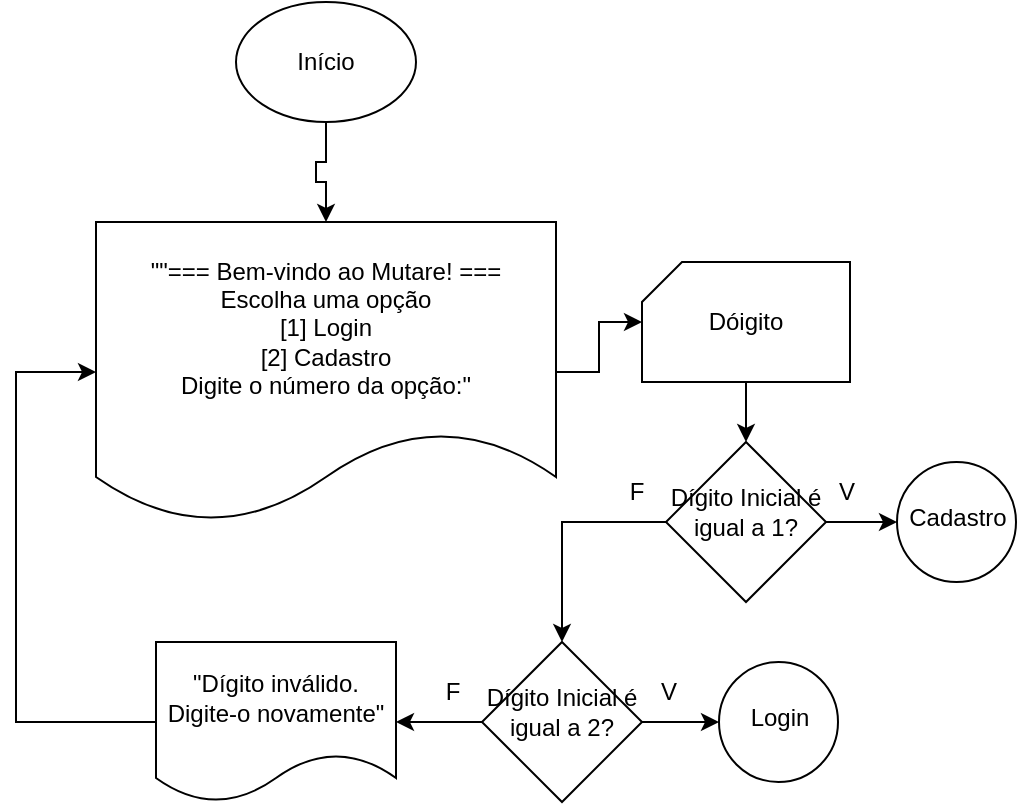 <mxfile version="27.0.9">
  <diagram name="Página-1" id="XKlK_-Y6uVeRfuCOvNts">
    <mxGraphModel dx="1268" dy="629" grid="1" gridSize="10" guides="1" tooltips="1" connect="1" arrows="1" fold="1" page="1" pageScale="1" pageWidth="827" pageHeight="583" math="0" shadow="0">
      <root>
        <mxCell id="0" />
        <mxCell id="1" parent="0" />
        <mxCell id="JF_Q1XAnlKlZ1VvlLQtX-1" value="" style="edgeStyle=orthogonalEdgeStyle;rounded=0;orthogonalLoop=1;jettySize=auto;html=1;" edge="1" parent="1" source="JF_Q1XAnlKlZ1VvlLQtX-2" target="JF_Q1XAnlKlZ1VvlLQtX-4">
          <mxGeometry relative="1" as="geometry" />
        </mxCell>
        <mxCell id="JF_Q1XAnlKlZ1VvlLQtX-2" value="&quot;&quot;&lt;span style=&quot;background-color: transparent;&quot;&gt;=== Bem-vindo ao Mutare! ===&lt;/span&gt;&lt;div&gt;Escolha uma opção&lt;/div&gt;&lt;div&gt;[1] Login&lt;/div&gt;&lt;div&gt;[2] Cadastro&lt;/div&gt;&lt;span style=&quot;background-color: transparent;&quot;&gt;Digite o número da opção:&lt;/span&gt;&quot;" style="shape=document;whiteSpace=wrap;html=1;boundedLbl=1;" vertex="1" parent="1">
          <mxGeometry x="180" y="180" width="230" height="150" as="geometry" />
        </mxCell>
        <mxCell id="JF_Q1XAnlKlZ1VvlLQtX-3" value="" style="group" vertex="1" connectable="0" parent="1">
          <mxGeometry x="453" y="200" width="104" height="60" as="geometry" />
        </mxCell>
        <mxCell id="JF_Q1XAnlKlZ1VvlLQtX-4" value="" style="verticalLabelPosition=bottom;verticalAlign=top;html=1;shape=card;whiteSpace=wrap;size=20;arcSize=12;" vertex="1" parent="JF_Q1XAnlKlZ1VvlLQtX-3">
          <mxGeometry width="104" height="60" as="geometry" />
        </mxCell>
        <mxCell id="JF_Q1XAnlKlZ1VvlLQtX-5" value="Dóigito" style="text;html=1;align=center;verticalAlign=middle;whiteSpace=wrap;rounded=0;" vertex="1" parent="JF_Q1XAnlKlZ1VvlLQtX-3">
          <mxGeometry x="22" y="15" width="60" height="30" as="geometry" />
        </mxCell>
        <mxCell id="JF_Q1XAnlKlZ1VvlLQtX-6" value="" style="edgeStyle=orthogonalEdgeStyle;rounded=0;orthogonalLoop=1;jettySize=auto;html=1;exitX=0.5;exitY=1;exitDx=0;exitDy=0;entryX=0.5;entryY=0;entryDx=0;entryDy=0;" edge="1" parent="1" source="JF_Q1XAnlKlZ1VvlLQtX-7" target="JF_Q1XAnlKlZ1VvlLQtX-2">
          <mxGeometry relative="1" as="geometry">
            <Array as="points">
              <mxPoint x="290" y="150" />
              <mxPoint x="290" y="160" />
              <mxPoint x="295" y="160" />
            </Array>
          </mxGeometry>
        </mxCell>
        <mxCell id="JF_Q1XAnlKlZ1VvlLQtX-7" value="Início" style="ellipse;whiteSpace=wrap;html=1;" vertex="1" parent="1">
          <mxGeometry x="250" y="70" width="90" height="60" as="geometry" />
        </mxCell>
        <mxCell id="JF_Q1XAnlKlZ1VvlLQtX-8" value="" style="edgeStyle=orthogonalEdgeStyle;rounded=0;orthogonalLoop=1;jettySize=auto;html=1;entryX=0.5;entryY=0;entryDx=0;entryDy=0;" edge="1" parent="1" source="JF_Q1XAnlKlZ1VvlLQtX-4" target="JF_Q1XAnlKlZ1VvlLQtX-18">
          <mxGeometry relative="1" as="geometry">
            <mxPoint x="502" y="290" as="targetPoint" />
          </mxGeometry>
        </mxCell>
        <mxCell id="JF_Q1XAnlKlZ1VvlLQtX-11" value="" style="edgeStyle=orthogonalEdgeStyle;rounded=0;orthogonalLoop=1;jettySize=auto;html=1;" edge="1" parent="1" source="JF_Q1XAnlKlZ1VvlLQtX-13" target="JF_Q1XAnlKlZ1VvlLQtX-14">
          <mxGeometry relative="1" as="geometry" />
        </mxCell>
        <mxCell id="JF_Q1XAnlKlZ1VvlLQtX-12" style="edgeStyle=orthogonalEdgeStyle;rounded=0;orthogonalLoop=1;jettySize=auto;html=1;exitX=0;exitY=0.5;exitDx=0;exitDy=0;entryX=1;entryY=0.5;entryDx=0;entryDy=0;" edge="1" parent="1" source="JF_Q1XAnlKlZ1VvlLQtX-13" target="JF_Q1XAnlKlZ1VvlLQtX-26">
          <mxGeometry relative="1" as="geometry">
            <mxPoint x="310" y="500" as="targetPoint" />
          </mxGeometry>
        </mxCell>
        <mxCell id="JF_Q1XAnlKlZ1VvlLQtX-13" value="&lt;div&gt;&lt;br&gt;&lt;/div&gt;&lt;div&gt;&lt;span style=&quot;background-color: transparent; color: light-dark(rgb(0, 0, 0), rgb(255, 255, 255));&quot;&gt;Dígito Inicial é igual a 2?&lt;/span&gt;&lt;/div&gt;" style="rhombus;whiteSpace=wrap;html=1;verticalAlign=top;arcSize=12;" vertex="1" parent="1">
          <mxGeometry x="373" y="390" width="80" height="80" as="geometry" />
        </mxCell>
        <mxCell id="JF_Q1XAnlKlZ1VvlLQtX-14" value="&lt;div&gt;&lt;br&gt;&lt;/div&gt;Login" style="ellipse;whiteSpace=wrap;html=1;verticalAlign=top;arcSize=12;" vertex="1" parent="1">
          <mxGeometry x="491.5" y="400" width="59.5" height="60" as="geometry" />
        </mxCell>
        <mxCell id="JF_Q1XAnlKlZ1VvlLQtX-15" value="V" style="text;html=1;align=center;verticalAlign=middle;resizable=0;points=[];autosize=1;strokeColor=none;fillColor=none;" vertex="1" parent="1">
          <mxGeometry x="451" y="400" width="30" height="30" as="geometry" />
        </mxCell>
        <mxCell id="JF_Q1XAnlKlZ1VvlLQtX-16" value="" style="edgeStyle=orthogonalEdgeStyle;rounded=0;orthogonalLoop=1;jettySize=auto;html=1;entryX=0;entryY=0.5;entryDx=0;entryDy=0;" edge="1" parent="1" source="JF_Q1XAnlKlZ1VvlLQtX-18" target="JF_Q1XAnlKlZ1VvlLQtX-30">
          <mxGeometry relative="1" as="geometry">
            <mxPoint x="583.5" y="330" as="targetPoint" />
          </mxGeometry>
        </mxCell>
        <mxCell id="JF_Q1XAnlKlZ1VvlLQtX-17" style="edgeStyle=orthogonalEdgeStyle;rounded=0;orthogonalLoop=1;jettySize=auto;html=1;exitX=0;exitY=0.5;exitDx=0;exitDy=0;entryX=0.5;entryY=0;entryDx=0;entryDy=0;" edge="1" parent="1" source="JF_Q1XAnlKlZ1VvlLQtX-18" target="JF_Q1XAnlKlZ1VvlLQtX-13">
          <mxGeometry relative="1" as="geometry" />
        </mxCell>
        <mxCell id="JF_Q1XAnlKlZ1VvlLQtX-18" value="&lt;div&gt;&lt;br&gt;&lt;/div&gt;&lt;div&gt;&lt;span style=&quot;background-color: transparent; color: light-dark(rgb(0, 0, 0), rgb(255, 255, 255));&quot;&gt;Dígito Inicial é igual a 1?&lt;/span&gt;&lt;/div&gt;" style="rhombus;whiteSpace=wrap;html=1;verticalAlign=top;arcSize=12;" vertex="1" parent="1">
          <mxGeometry x="465" y="290" width="80" height="80" as="geometry" />
        </mxCell>
        <mxCell id="JF_Q1XAnlKlZ1VvlLQtX-19" value="V" style="text;html=1;align=center;verticalAlign=middle;resizable=0;points=[];autosize=1;strokeColor=none;fillColor=none;" vertex="1" parent="1">
          <mxGeometry x="540" y="300" width="30" height="30" as="geometry" />
        </mxCell>
        <mxCell id="JF_Q1XAnlKlZ1VvlLQtX-25" style="edgeStyle=orthogonalEdgeStyle;rounded=0;orthogonalLoop=1;jettySize=auto;html=1;exitX=0;exitY=0.5;exitDx=0;exitDy=0;entryX=0;entryY=0.5;entryDx=0;entryDy=0;" edge="1" parent="1" source="JF_Q1XAnlKlZ1VvlLQtX-26" target="JF_Q1XAnlKlZ1VvlLQtX-2">
          <mxGeometry relative="1" as="geometry">
            <Array as="points">
              <mxPoint x="140" y="430" />
              <mxPoint x="140" y="255" />
            </Array>
          </mxGeometry>
        </mxCell>
        <mxCell id="JF_Q1XAnlKlZ1VvlLQtX-26" value="&quot;Dígito inválido. Digite-o novamente&quot;" style="shape=document;whiteSpace=wrap;html=1;boundedLbl=1;" vertex="1" parent="1">
          <mxGeometry x="210" y="390" width="120" height="80" as="geometry" />
        </mxCell>
        <mxCell id="JF_Q1XAnlKlZ1VvlLQtX-27" value="F" style="text;html=1;align=center;verticalAlign=middle;resizable=0;points=[];autosize=1;strokeColor=none;fillColor=none;" vertex="1" parent="1">
          <mxGeometry x="435" y="300" width="30" height="30" as="geometry" />
        </mxCell>
        <mxCell id="JF_Q1XAnlKlZ1VvlLQtX-28" value="F" style="text;html=1;align=center;verticalAlign=middle;resizable=0;points=[];autosize=1;strokeColor=none;fillColor=none;" vertex="1" parent="1">
          <mxGeometry x="343" y="400" width="30" height="30" as="geometry" />
        </mxCell>
        <mxCell id="JF_Q1XAnlKlZ1VvlLQtX-30" value="&lt;div&gt;&lt;br&gt;&lt;/div&gt;Cadastro&lt;div&gt;&lt;br&gt;&lt;/div&gt;" style="ellipse;whiteSpace=wrap;html=1;verticalAlign=top;arcSize=12;" vertex="1" parent="1">
          <mxGeometry x="580.5" y="300" width="59.5" height="60" as="geometry" />
        </mxCell>
      </root>
    </mxGraphModel>
  </diagram>
</mxfile>
